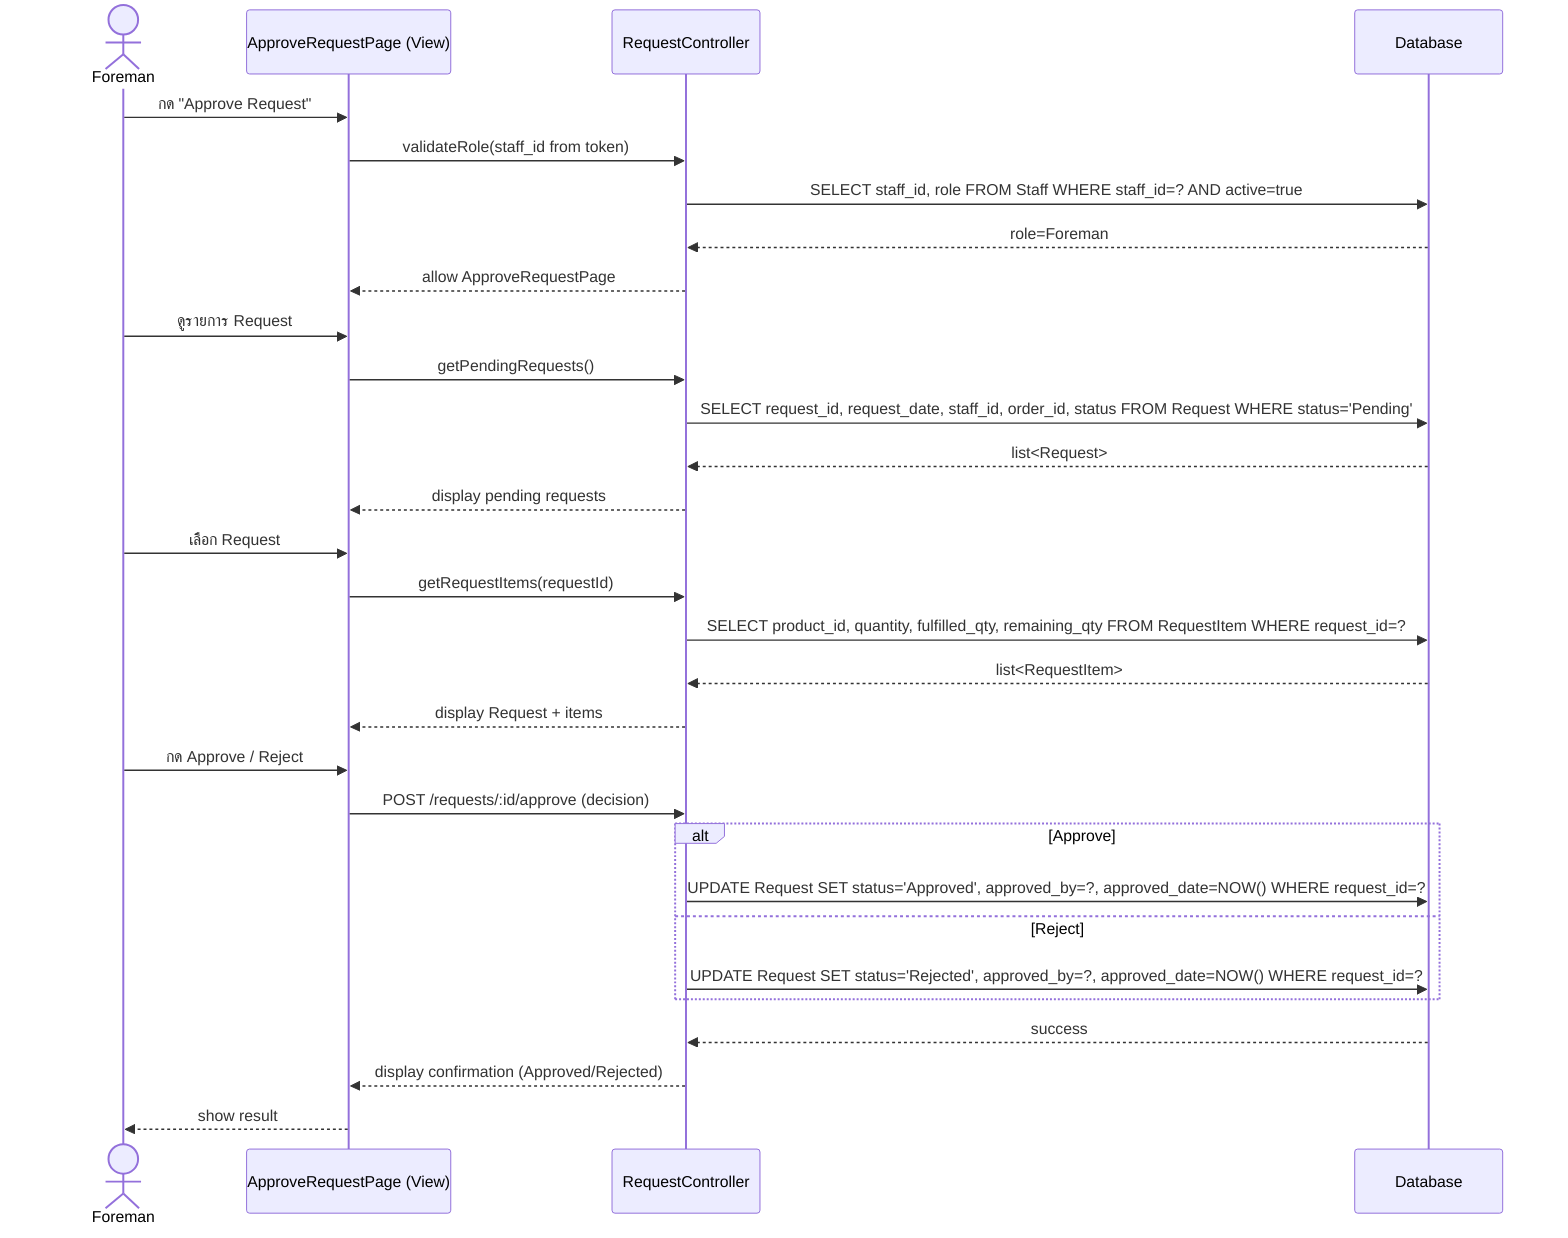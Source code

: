 sequenceDiagram
    actor Foreman
    participant UI as ApproveRequestPage (View)
    participant C as RequestController
    participant DB as Database

    Foreman ->> UI: กด "Approve Request"
    UI ->> C: validateRole(staff_id from token)
    C ->> DB: SELECT staff_id, role FROM Staff WHERE staff_id=? AND active=true
    DB -->> C: role=Foreman
    C -->> UI: allow ApproveRequestPage

    Foreman ->> UI: ดูรายการ Request
    UI ->> C: getPendingRequests()
    C ->> DB: SELECT request_id, request_date, staff_id, order_id, status FROM Request WHERE status='Pending'
    DB -->> C: list<Request>
    C -->> UI: display pending requests

    Foreman ->> UI: เลือก Request
    UI ->> C: getRequestItems(requestId)
    C ->> DB: SELECT product_id, quantity, fulfilled_qty, remaining_qty FROM RequestItem WHERE request_id=?
    DB -->> C: list<RequestItem>
    C -->> UI: display Request + items

    Foreman ->> UI: กด Approve / Reject
    UI ->> C: POST /requests/:id/approve (decision)
    alt Approve
        C ->> DB: UPDATE Request SET status='Approved', approved_by=?, approved_date=NOW() WHERE request_id=?
    else Reject
        C ->> DB: UPDATE Request SET status='Rejected', approved_by=?, approved_date=NOW() WHERE request_id=?
    end
    DB -->> C: success
    C -->> UI: display confirmation (Approved/Rejected)
    UI -->> Foreman: show result
